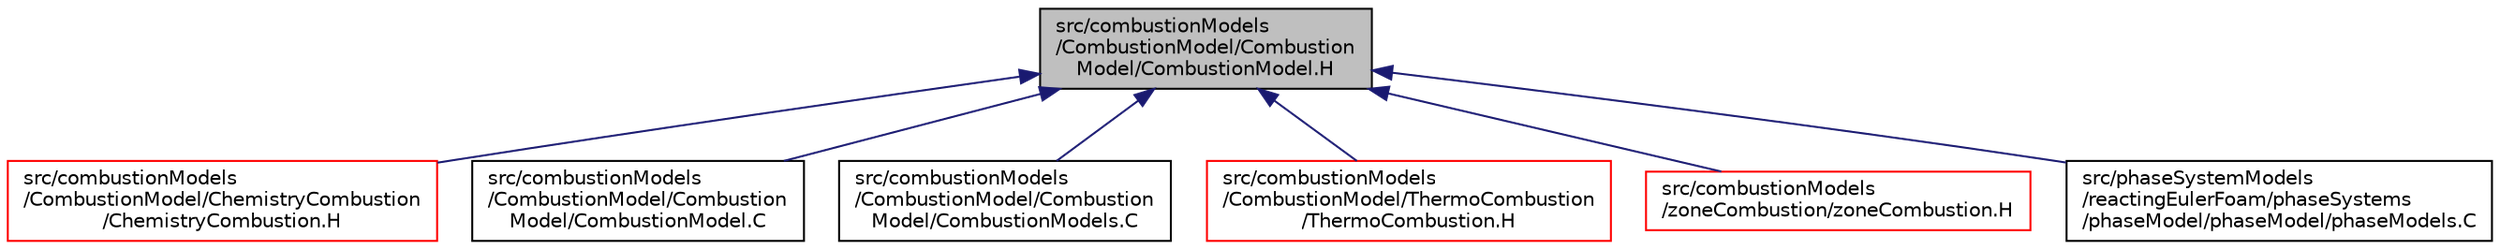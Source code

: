 digraph "src/combustionModels/CombustionModel/CombustionModel/CombustionModel.H"
{
  bgcolor="transparent";
  edge [fontname="Helvetica",fontsize="10",labelfontname="Helvetica",labelfontsize="10"];
  node [fontname="Helvetica",fontsize="10",shape=record];
  Node1 [label="src/combustionModels\l/CombustionModel/Combustion\lModel/CombustionModel.H",height=0.2,width=0.4,color="black", fillcolor="grey75", style="filled" fontcolor="black"];
  Node1 -> Node2 [dir="back",color="midnightblue",fontsize="10",style="solid",fontname="Helvetica"];
  Node2 [label="src/combustionModels\l/CombustionModel/ChemistryCombustion\l/ChemistryCombustion.H",height=0.2,width=0.4,color="red",URL="$ChemistryCombustion_8H.html"];
  Node1 -> Node3 [dir="back",color="midnightblue",fontsize="10",style="solid",fontname="Helvetica"];
  Node3 [label="src/combustionModels\l/CombustionModel/Combustion\lModel/CombustionModel.C",height=0.2,width=0.4,color="black",URL="$CombustionModel_8C.html"];
  Node1 -> Node4 [dir="back",color="midnightblue",fontsize="10",style="solid",fontname="Helvetica"];
  Node4 [label="src/combustionModels\l/CombustionModel/Combustion\lModel/CombustionModels.C",height=0.2,width=0.4,color="black",URL="$CombustionModels_8C.html"];
  Node1 -> Node5 [dir="back",color="midnightblue",fontsize="10",style="solid",fontname="Helvetica"];
  Node5 [label="src/combustionModels\l/CombustionModel/ThermoCombustion\l/ThermoCombustion.H",height=0.2,width=0.4,color="red",URL="$ThermoCombustion_8H.html"];
  Node1 -> Node6 [dir="back",color="midnightblue",fontsize="10",style="solid",fontname="Helvetica"];
  Node6 [label="src/combustionModels\l/zoneCombustion/zoneCombustion.H",height=0.2,width=0.4,color="red",URL="$zoneCombustion_8H.html"];
  Node1 -> Node7 [dir="back",color="midnightblue",fontsize="10",style="solid",fontname="Helvetica"];
  Node7 [label="src/phaseSystemModels\l/reactingEulerFoam/phaseSystems\l/phaseModel/phaseModel/phaseModels.C",height=0.2,width=0.4,color="black",URL="$src_2phaseSystemModels_2reactingEulerFoam_2phaseSystems_2phaseModel_2phaseModel_2phaseModels_8C.html"];
}
